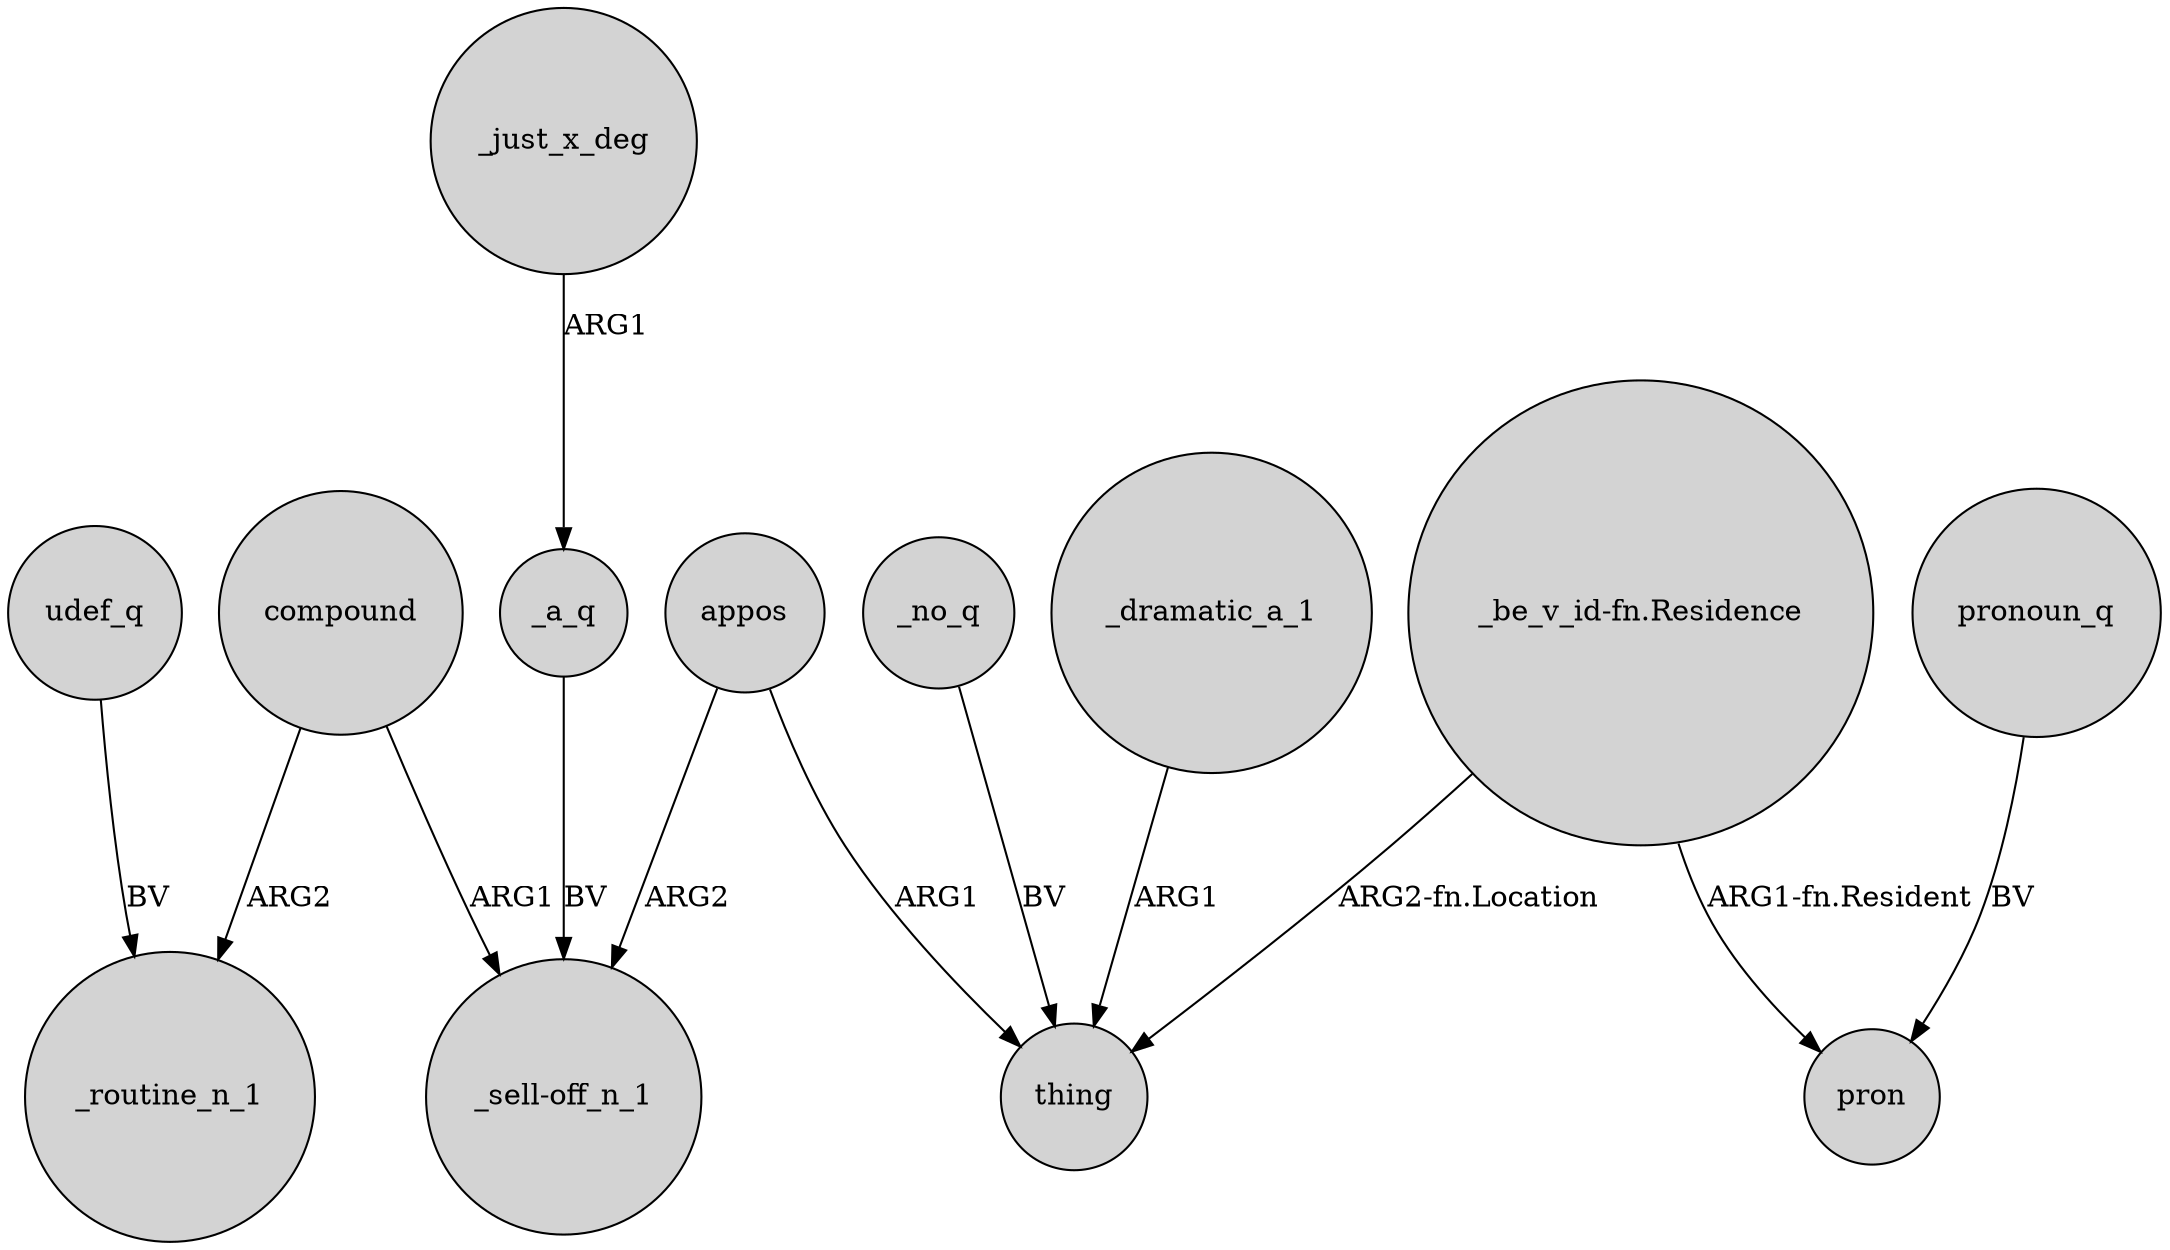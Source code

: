digraph {
	node [shape=circle style=filled]
	compound -> "_sell-off_n_1" [label=ARG1]
	compound -> _routine_n_1 [label=ARG2]
	"_be_v_id-fn.Residence" -> pron [label="ARG1-fn.Resident"]
	_a_q -> "_sell-off_n_1" [label=BV]
	appos -> thing [label=ARG1]
	_no_q -> thing [label=BV]
	_just_x_deg -> _a_q [label=ARG1]
	udef_q -> _routine_n_1 [label=BV]
	pronoun_q -> pron [label=BV]
	"_be_v_id-fn.Residence" -> thing [label="ARG2-fn.Location"]
	_dramatic_a_1 -> thing [label=ARG1]
	appos -> "_sell-off_n_1" [label=ARG2]
}
